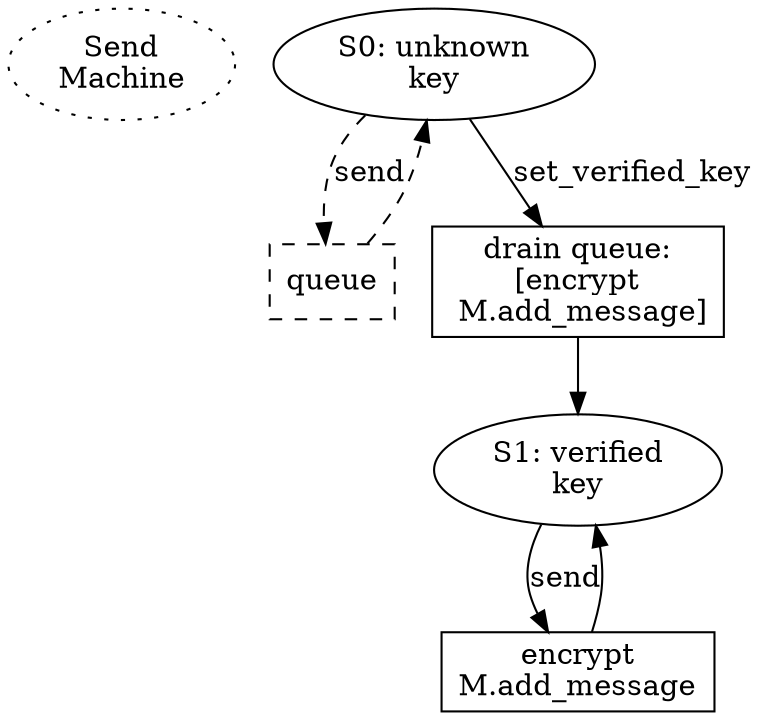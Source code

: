 digraph {
        start [label="Send\nMachine" style="dotted"]

        S0 [label="S0: unknown\nkey"]
        S0 -> P0_queue [label="send" style="dashed"]
        P0_queue [shape="box" label="queue" style="dashed"]
        P0_queue -> S0 [style="dashed"]
        S0 -> P0_got_key [label="set_verified_key"]

        P0_got_key [shape="box" label="drain queue:\n[encrypt\n M.add_message]"]
        P0_got_key -> S1
        S1 [label="S1: verified\nkey"]
        S1 -> P1_send [label="send"]
        P1_send [shape="box" label="encrypt\nM.add_message"]
        P1_send -> S1
}
